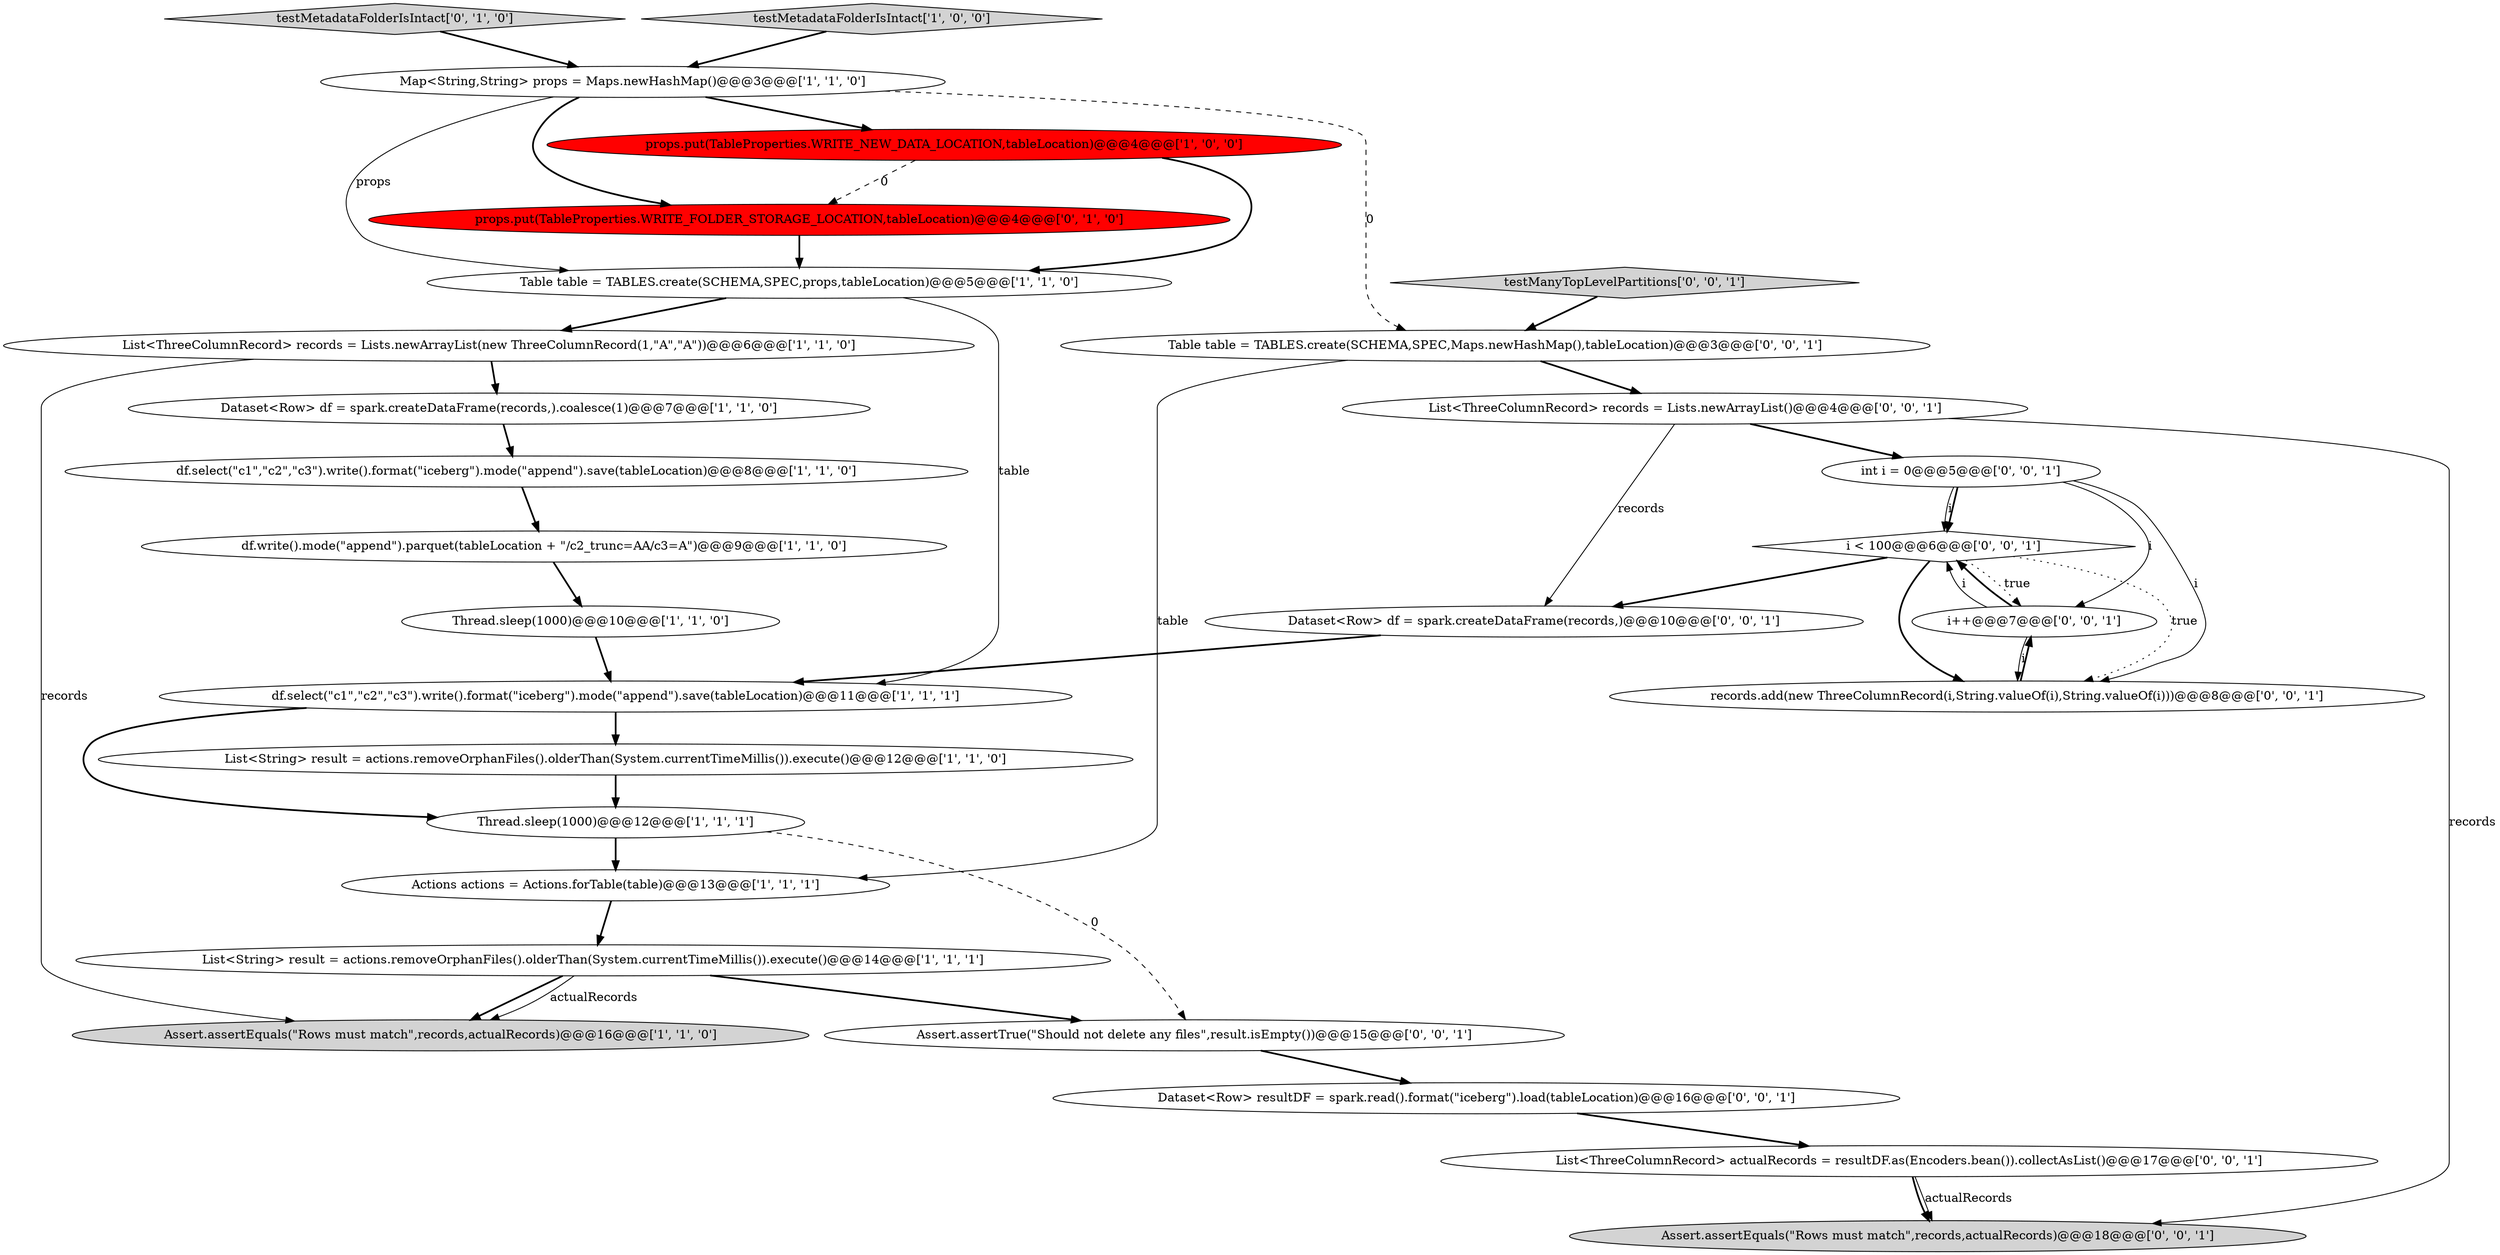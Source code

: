 digraph {
14 [style = filled, label = "Assert.assertEquals(\"Rows must match\",records,actualRecords)@@@16@@@['1', '1', '0']", fillcolor = lightgray, shape = ellipse image = "AAA0AAABBB1BBB"];
26 [style = filled, label = "i < 100@@@6@@@['0', '0', '1']", fillcolor = white, shape = diamond image = "AAA0AAABBB3BBB"];
23 [style = filled, label = "Table table = TABLES.create(SCHEMA,SPEC,Maps.newHashMap(),tableLocation)@@@3@@@['0', '0', '1']", fillcolor = white, shape = ellipse image = "AAA0AAABBB3BBB"];
0 [style = filled, label = "Table table = TABLES.create(SCHEMA,SPEC,props,tableLocation)@@@5@@@['1', '1', '0']", fillcolor = white, shape = ellipse image = "AAA0AAABBB1BBB"];
15 [style = filled, label = "testMetadataFolderIsIntact['0', '1', '0']", fillcolor = lightgray, shape = diamond image = "AAA0AAABBB2BBB"];
11 [style = filled, label = "df.write().mode(\"append\").parquet(tableLocation + \"/c2_trunc=AA/c3=A\")@@@9@@@['1', '1', '0']", fillcolor = white, shape = ellipse image = "AAA0AAABBB1BBB"];
3 [style = filled, label = "Thread.sleep(1000)@@@10@@@['1', '1', '0']", fillcolor = white, shape = ellipse image = "AAA0AAABBB1BBB"];
16 [style = filled, label = "props.put(TableProperties.WRITE_FOLDER_STORAGE_LOCATION,tableLocation)@@@4@@@['0', '1', '0']", fillcolor = red, shape = ellipse image = "AAA1AAABBB2BBB"];
2 [style = filled, label = "List<String> result = actions.removeOrphanFiles().olderThan(System.currentTimeMillis()).execute()@@@12@@@['1', '1', '0']", fillcolor = white, shape = ellipse image = "AAA0AAABBB1BBB"];
13 [style = filled, label = "testMetadataFolderIsIntact['1', '0', '0']", fillcolor = lightgray, shape = diamond image = "AAA0AAABBB1BBB"];
22 [style = filled, label = "Dataset<Row> resultDF = spark.read().format(\"iceberg\").load(tableLocation)@@@16@@@['0', '0', '1']", fillcolor = white, shape = ellipse image = "AAA0AAABBB3BBB"];
10 [style = filled, label = "Map<String,String> props = Maps.newHashMap()@@@3@@@['1', '1', '0']", fillcolor = white, shape = ellipse image = "AAA0AAABBB1BBB"];
27 [style = filled, label = "testManyTopLevelPartitions['0', '0', '1']", fillcolor = lightgray, shape = diamond image = "AAA0AAABBB3BBB"];
20 [style = filled, label = "Assert.assertTrue(\"Should not delete any files\",result.isEmpty())@@@15@@@['0', '0', '1']", fillcolor = white, shape = ellipse image = "AAA0AAABBB3BBB"];
18 [style = filled, label = "List<ThreeColumnRecord> actualRecords = resultDF.as(Encoders.bean()).collectAsList()@@@17@@@['0', '0', '1']", fillcolor = white, shape = ellipse image = "AAA0AAABBB3BBB"];
19 [style = filled, label = "i++@@@7@@@['0', '0', '1']", fillcolor = white, shape = ellipse image = "AAA0AAABBB3BBB"];
21 [style = filled, label = "List<ThreeColumnRecord> records = Lists.newArrayList()@@@4@@@['0', '0', '1']", fillcolor = white, shape = ellipse image = "AAA0AAABBB3BBB"];
1 [style = filled, label = "Dataset<Row> df = spark.createDataFrame(records,).coalesce(1)@@@7@@@['1', '1', '0']", fillcolor = white, shape = ellipse image = "AAA0AAABBB1BBB"];
8 [style = filled, label = "Thread.sleep(1000)@@@12@@@['1', '1', '1']", fillcolor = white, shape = ellipse image = "AAA0AAABBB1BBB"];
9 [style = filled, label = "props.put(TableProperties.WRITE_NEW_DATA_LOCATION,tableLocation)@@@4@@@['1', '0', '0']", fillcolor = red, shape = ellipse image = "AAA1AAABBB1BBB"];
28 [style = filled, label = "Assert.assertEquals(\"Rows must match\",records,actualRecords)@@@18@@@['0', '0', '1']", fillcolor = lightgray, shape = ellipse image = "AAA0AAABBB3BBB"];
5 [style = filled, label = "List<ThreeColumnRecord> records = Lists.newArrayList(new ThreeColumnRecord(1,\"A\",\"A\"))@@@6@@@['1', '1', '0']", fillcolor = white, shape = ellipse image = "AAA0AAABBB1BBB"];
12 [style = filled, label = "df.select(\"c1\",\"c2\",\"c3\").write().format(\"iceberg\").mode(\"append\").save(tableLocation)@@@11@@@['1', '1', '1']", fillcolor = white, shape = ellipse image = "AAA0AAABBB1BBB"];
24 [style = filled, label = "Dataset<Row> df = spark.createDataFrame(records,)@@@10@@@['0', '0', '1']", fillcolor = white, shape = ellipse image = "AAA0AAABBB3BBB"];
17 [style = filled, label = "records.add(new ThreeColumnRecord(i,String.valueOf(i),String.valueOf(i)))@@@8@@@['0', '0', '1']", fillcolor = white, shape = ellipse image = "AAA0AAABBB3BBB"];
7 [style = filled, label = "df.select(\"c1\",\"c2\",\"c3\").write().format(\"iceberg\").mode(\"append\").save(tableLocation)@@@8@@@['1', '1', '0']", fillcolor = white, shape = ellipse image = "AAA0AAABBB1BBB"];
4 [style = filled, label = "List<String> result = actions.removeOrphanFiles().olderThan(System.currentTimeMillis()).execute()@@@14@@@['1', '1', '1']", fillcolor = white, shape = ellipse image = "AAA0AAABBB1BBB"];
6 [style = filled, label = "Actions actions = Actions.forTable(table)@@@13@@@['1', '1', '1']", fillcolor = white, shape = ellipse image = "AAA0AAABBB1BBB"];
25 [style = filled, label = "int i = 0@@@5@@@['0', '0', '1']", fillcolor = white, shape = ellipse image = "AAA0AAABBB3BBB"];
13->10 [style = bold, label=""];
24->12 [style = bold, label=""];
4->14 [style = bold, label=""];
16->0 [style = bold, label=""];
7->11 [style = bold, label=""];
15->10 [style = bold, label=""];
9->16 [style = dashed, label="0"];
25->19 [style = solid, label="i"];
9->0 [style = bold, label=""];
10->0 [style = solid, label="props"];
26->17 [style = bold, label=""];
19->17 [style = solid, label="i"];
8->20 [style = dashed, label="0"];
26->19 [style = dotted, label="true"];
8->6 [style = bold, label=""];
0->12 [style = solid, label="table"];
3->12 [style = bold, label=""];
21->25 [style = bold, label=""];
26->24 [style = bold, label=""];
19->26 [style = solid, label="i"];
1->7 [style = bold, label=""];
17->19 [style = bold, label=""];
18->28 [style = bold, label=""];
20->22 [style = bold, label=""];
5->1 [style = bold, label=""];
6->4 [style = bold, label=""];
12->2 [style = bold, label=""];
21->24 [style = solid, label="records"];
22->18 [style = bold, label=""];
4->14 [style = solid, label="actualRecords"];
18->28 [style = solid, label="actualRecords"];
10->16 [style = bold, label=""];
23->21 [style = bold, label=""];
11->3 [style = bold, label=""];
21->28 [style = solid, label="records"];
12->8 [style = bold, label=""];
19->26 [style = bold, label=""];
25->26 [style = solid, label="i"];
26->17 [style = dotted, label="true"];
25->26 [style = bold, label=""];
4->20 [style = bold, label=""];
25->17 [style = solid, label="i"];
27->23 [style = bold, label=""];
10->9 [style = bold, label=""];
5->14 [style = solid, label="records"];
10->23 [style = dashed, label="0"];
2->8 [style = bold, label=""];
0->5 [style = bold, label=""];
23->6 [style = solid, label="table"];
}
